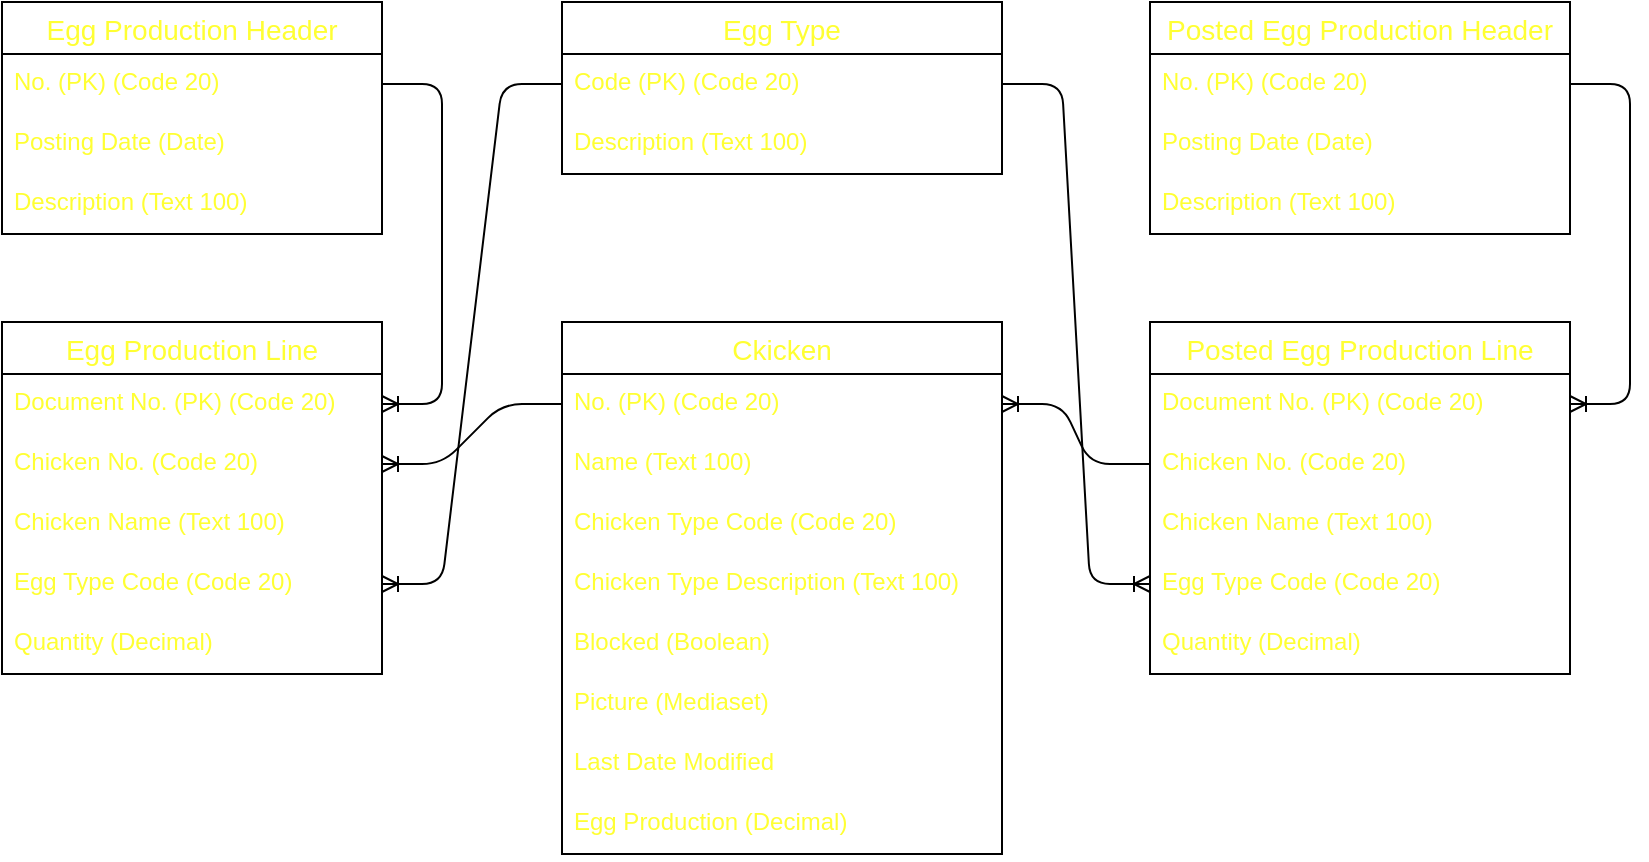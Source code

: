 <mxfile>
    <diagram id="JgEfWPWFk2_ITs_Sv2XW" name="Page-1">
        <mxGraphModel dx="1673" dy="679" grid="1" gridSize="10" guides="1" tooltips="1" connect="1" arrows="1" fold="1" page="1" pageScale="1" pageWidth="850" pageHeight="1100" math="0" shadow="0">
            <root>
                <mxCell id="0"/>
                <mxCell id="1" parent="0"/>
                <mxCell id="82" value="Egg Production Header" style="swimlane;fontStyle=0;childLayout=stackLayout;horizontal=1;startSize=26;horizontalStack=0;resizeParent=1;resizeParentMax=0;resizeLast=0;collapsible=1;marginBottom=0;align=center;fontSize=14;fontColor=#FFFF33;" vertex="1" parent="1">
                    <mxGeometry x="-240" y="130" width="190" height="116" as="geometry">
                        <mxRectangle x="-240" y="130" width="190" height="30" as="alternateBounds"/>
                    </mxGeometry>
                </mxCell>
                <mxCell id="83" value="No. (PK) (Code 20)" style="text;strokeColor=none;fillColor=none;spacingLeft=4;spacingRight=4;overflow=hidden;rotatable=0;points=[[0,0.5],[1,0.5]];portConstraint=eastwest;fontSize=12;fontColor=#FFFF33;" vertex="1" parent="82">
                    <mxGeometry y="26" width="190" height="30" as="geometry"/>
                </mxCell>
                <mxCell id="84" value="Posting Date (Date)" style="text;strokeColor=none;fillColor=none;spacingLeft=4;spacingRight=4;overflow=hidden;rotatable=0;points=[[0,0.5],[1,0.5]];portConstraint=eastwest;fontSize=12;fontColor=#FFFF33;" vertex="1" parent="82">
                    <mxGeometry y="56" width="190" height="30" as="geometry"/>
                </mxCell>
                <mxCell id="85" value="Description (Text 100)" style="text;strokeColor=none;fillColor=none;spacingLeft=4;spacingRight=4;overflow=hidden;rotatable=0;points=[[0,0.5],[1,0.5]];portConstraint=eastwest;fontSize=12;fontColor=#FFFF33;" vertex="1" parent="82">
                    <mxGeometry y="86" width="190" height="30" as="geometry"/>
                </mxCell>
                <mxCell id="88" value="Egg Production Line" style="swimlane;fontStyle=0;childLayout=stackLayout;horizontal=1;startSize=26;horizontalStack=0;resizeParent=1;resizeParentMax=0;resizeLast=0;collapsible=1;marginBottom=0;align=center;fontSize=14;fontColor=#FFFF33;" vertex="1" parent="1">
                    <mxGeometry x="-240" y="290" width="190" height="176" as="geometry"/>
                </mxCell>
                <mxCell id="89" value="Document No. (PK) (Code 20)" style="text;strokeColor=none;fillColor=none;spacingLeft=4;spacingRight=4;overflow=hidden;rotatable=0;points=[[0,0.5],[1,0.5]];portConstraint=eastwest;fontSize=12;fontColor=#FFFF33;" vertex="1" parent="88">
                    <mxGeometry y="26" width="190" height="30" as="geometry"/>
                </mxCell>
                <mxCell id="90" value="Chicken No. (Code 20)" style="text;strokeColor=none;fillColor=none;spacingLeft=4;spacingRight=4;overflow=hidden;rotatable=0;points=[[0,0.5],[1,0.5]];portConstraint=eastwest;fontSize=12;fontColor=#FFFF33;" vertex="1" parent="88">
                    <mxGeometry y="56" width="190" height="30" as="geometry"/>
                </mxCell>
                <mxCell id="91" value="Chicken Name (Text 100)" style="text;strokeColor=none;fillColor=none;spacingLeft=4;spacingRight=4;overflow=hidden;rotatable=0;points=[[0,0.5],[1,0.5]];portConstraint=eastwest;fontSize=12;fontColor=#FFFF33;" vertex="1" parent="88">
                    <mxGeometry y="86" width="190" height="30" as="geometry"/>
                </mxCell>
                <mxCell id="92" value="Egg Type Code (Code 20)" style="text;strokeColor=none;fillColor=none;spacingLeft=4;spacingRight=4;overflow=hidden;rotatable=0;points=[[0,0.5],[1,0.5]];portConstraint=eastwest;fontSize=12;fontColor=#FFFF33;" vertex="1" parent="88">
                    <mxGeometry y="116" width="190" height="30" as="geometry"/>
                </mxCell>
                <mxCell id="117" value="Quantity (Decimal)" style="text;strokeColor=none;fillColor=none;spacingLeft=4;spacingRight=4;overflow=hidden;rotatable=0;points=[[0,0.5],[1,0.5]];portConstraint=eastwest;fontSize=12;fontColor=#FFFF33;" vertex="1" parent="88">
                    <mxGeometry y="146" width="190" height="30" as="geometry"/>
                </mxCell>
                <mxCell id="94" value="Ckicken" style="swimlane;fontStyle=0;childLayout=stackLayout;horizontal=1;startSize=26;horizontalStack=0;resizeParent=1;resizeParentMax=0;resizeLast=0;collapsible=1;marginBottom=0;align=center;fontSize=14;fontColor=#FFFF33;" vertex="1" parent="1">
                    <mxGeometry x="40" y="290" width="220" height="266" as="geometry">
                        <mxRectangle x="-240" y="130" width="190" height="30" as="alternateBounds"/>
                    </mxGeometry>
                </mxCell>
                <mxCell id="95" value="No. (PK) (Code 20)" style="text;strokeColor=none;fillColor=none;spacingLeft=4;spacingRight=4;overflow=hidden;rotatable=0;points=[[0,0.5],[1,0.5]];portConstraint=eastwest;fontSize=12;fontColor=#FFFF33;" vertex="1" parent="94">
                    <mxGeometry y="26" width="220" height="30" as="geometry"/>
                </mxCell>
                <mxCell id="97" value="Name (Text 100)" style="text;strokeColor=none;fillColor=none;spacingLeft=4;spacingRight=4;overflow=hidden;rotatable=0;points=[[0,0.5],[1,0.5]];portConstraint=eastwest;fontSize=12;fontColor=#FFFF33;" vertex="1" parent="94">
                    <mxGeometry y="56" width="220" height="30" as="geometry"/>
                </mxCell>
                <mxCell id="124" value="Chicken Type Code (Code 20)" style="text;strokeColor=none;fillColor=none;spacingLeft=4;spacingRight=4;overflow=hidden;rotatable=0;points=[[0,0.5],[1,0.5]];portConstraint=eastwest;fontSize=12;fontColor=#FFFF33;" vertex="1" parent="94">
                    <mxGeometry y="86" width="220" height="30" as="geometry"/>
                </mxCell>
                <mxCell id="125" value="Chicken Type Description (Text 100)" style="text;strokeColor=none;fillColor=none;spacingLeft=4;spacingRight=4;overflow=hidden;rotatable=0;points=[[0,0.5],[1,0.5]];portConstraint=eastwest;fontSize=12;fontColor=#FFFF33;" vertex="1" parent="94">
                    <mxGeometry y="116" width="220" height="30" as="geometry"/>
                </mxCell>
                <mxCell id="126" value="Blocked (Boolean)" style="text;strokeColor=none;fillColor=none;spacingLeft=4;spacingRight=4;overflow=hidden;rotatable=0;points=[[0,0.5],[1,0.5]];portConstraint=eastwest;fontSize=12;fontColor=#FFFF33;" vertex="1" parent="94">
                    <mxGeometry y="146" width="220" height="30" as="geometry"/>
                </mxCell>
                <mxCell id="127" value="Picture (Mediaset)" style="text;strokeColor=none;fillColor=none;spacingLeft=4;spacingRight=4;overflow=hidden;rotatable=0;points=[[0,0.5],[1,0.5]];portConstraint=eastwest;fontSize=12;fontColor=#FFFF33;" vertex="1" parent="94">
                    <mxGeometry y="176" width="220" height="30" as="geometry"/>
                </mxCell>
                <mxCell id="128" value="Last Date Modified" style="text;strokeColor=none;fillColor=none;spacingLeft=4;spacingRight=4;overflow=hidden;rotatable=0;points=[[0,0.5],[1,0.5]];portConstraint=eastwest;fontSize=12;fontColor=#FFFF33;" vertex="1" parent="94">
                    <mxGeometry y="206" width="220" height="30" as="geometry"/>
                </mxCell>
                <mxCell id="98" value="Egg Production (Decimal)" style="text;strokeColor=none;fillColor=none;spacingLeft=4;spacingRight=4;overflow=hidden;rotatable=0;points=[[0,0.5],[1,0.5]];portConstraint=eastwest;fontSize=12;fontColor=#FFFF33;" vertex="1" parent="94">
                    <mxGeometry y="236" width="220" height="30" as="geometry"/>
                </mxCell>
                <mxCell id="100" value="" style="edgeStyle=entityRelationEdgeStyle;fontSize=12;html=1;endArrow=ERoneToMany;fontColor=#FFFF33;" edge="1" parent="1" source="95" target="90">
                    <mxGeometry width="100" height="100" relative="1" as="geometry">
                        <mxPoint x="-20" y="420" as="sourcePoint"/>
                        <mxPoint x="80" y="320" as="targetPoint"/>
                    </mxGeometry>
                </mxCell>
                <mxCell id="101" value="" style="edgeStyle=entityRelationEdgeStyle;fontSize=12;html=1;endArrow=ERoneToMany;fontColor=#FFFF33;" edge="1" parent="1" source="83" target="89">
                    <mxGeometry width="100" height="100" relative="1" as="geometry">
                        <mxPoint x="-20" y="420" as="sourcePoint"/>
                        <mxPoint x="80" y="320" as="targetPoint"/>
                    </mxGeometry>
                </mxCell>
                <mxCell id="102" value="Posted Egg Production Header" style="swimlane;fontStyle=0;childLayout=stackLayout;horizontal=1;startSize=26;horizontalStack=0;resizeParent=1;resizeParentMax=0;resizeLast=0;collapsible=1;marginBottom=0;align=center;fontSize=14;fontColor=#FFFF33;" vertex="1" parent="1">
                    <mxGeometry x="334" y="130" width="210" height="116" as="geometry">
                        <mxRectangle x="-240" y="130" width="190" height="30" as="alternateBounds"/>
                    </mxGeometry>
                </mxCell>
                <mxCell id="103" value="No. (PK) (Code 20)" style="text;strokeColor=none;fillColor=none;spacingLeft=4;spacingRight=4;overflow=hidden;rotatable=0;points=[[0,0.5],[1,0.5]];portConstraint=eastwest;fontSize=12;fontColor=#FFFF33;" vertex="1" parent="102">
                    <mxGeometry y="26" width="210" height="30" as="geometry"/>
                </mxCell>
                <mxCell id="104" value="Posting Date (Date)" style="text;strokeColor=none;fillColor=none;spacingLeft=4;spacingRight=4;overflow=hidden;rotatable=0;points=[[0,0.5],[1,0.5]];portConstraint=eastwest;fontSize=12;fontColor=#FFFF33;" vertex="1" parent="102">
                    <mxGeometry y="56" width="210" height="30" as="geometry"/>
                </mxCell>
                <mxCell id="105" value="Description (Text 100)" style="text;strokeColor=none;fillColor=none;spacingLeft=4;spacingRight=4;overflow=hidden;rotatable=0;points=[[0,0.5],[1,0.5]];portConstraint=eastwest;fontSize=12;fontColor=#FFFF33;" vertex="1" parent="102">
                    <mxGeometry y="86" width="210" height="30" as="geometry"/>
                </mxCell>
                <mxCell id="106" value="Posted Egg Production Line" style="swimlane;fontStyle=0;childLayout=stackLayout;horizontal=1;startSize=26;horizontalStack=0;resizeParent=1;resizeParentMax=0;resizeLast=0;collapsible=1;marginBottom=0;align=center;fontSize=14;fontColor=#FFFF33;" vertex="1" parent="1">
                    <mxGeometry x="334" y="290" width="210" height="176" as="geometry"/>
                </mxCell>
                <mxCell id="107" value="Document No. (PK) (Code 20)" style="text;strokeColor=none;fillColor=none;spacingLeft=4;spacingRight=4;overflow=hidden;rotatable=0;points=[[0,0.5],[1,0.5]];portConstraint=eastwest;fontSize=12;fontColor=#FFFF33;" vertex="1" parent="106">
                    <mxGeometry y="26" width="210" height="30" as="geometry"/>
                </mxCell>
                <mxCell id="108" value="Chicken No. (Code 20)" style="text;strokeColor=none;fillColor=none;spacingLeft=4;spacingRight=4;overflow=hidden;rotatable=0;points=[[0,0.5],[1,0.5]];portConstraint=eastwest;fontSize=12;fontColor=#FFFF33;" vertex="1" parent="106">
                    <mxGeometry y="56" width="210" height="30" as="geometry"/>
                </mxCell>
                <mxCell id="109" value="Chicken Name (Text 100)" style="text;strokeColor=none;fillColor=none;spacingLeft=4;spacingRight=4;overflow=hidden;rotatable=0;points=[[0,0.5],[1,0.5]];portConstraint=eastwest;fontSize=12;fontColor=#FFFF33;" vertex="1" parent="106">
                    <mxGeometry y="86" width="210" height="30" as="geometry"/>
                </mxCell>
                <mxCell id="120" value="Egg Type Code (Code 20)" style="text;strokeColor=none;fillColor=none;spacingLeft=4;spacingRight=4;overflow=hidden;rotatable=0;points=[[0,0.5],[1,0.5]];portConstraint=eastwest;fontSize=12;fontColor=#FFFF33;" vertex="1" parent="106">
                    <mxGeometry y="116" width="210" height="30" as="geometry"/>
                </mxCell>
                <mxCell id="110" value="Quantity (Decimal)" style="text;strokeColor=none;fillColor=none;spacingLeft=4;spacingRight=4;overflow=hidden;rotatable=0;points=[[0,0.5],[1,0.5]];portConstraint=eastwest;fontSize=12;fontColor=#FFFF33;" vertex="1" parent="106">
                    <mxGeometry y="146" width="210" height="30" as="geometry"/>
                </mxCell>
                <mxCell id="111" value="" style="edgeStyle=entityRelationEdgeStyle;fontSize=12;html=1;endArrow=ERoneToMany;fontColor=#FFFF33;" edge="1" parent="1" source="103" target="107">
                    <mxGeometry width="100" height="100" relative="1" as="geometry">
                        <mxPoint x="214" y="420" as="sourcePoint"/>
                        <mxPoint x="314" y="320" as="targetPoint"/>
                    </mxGeometry>
                </mxCell>
                <mxCell id="112" value="" style="edgeStyle=entityRelationEdgeStyle;fontSize=12;html=1;endArrow=ERoneToMany;fontColor=#FFFF33;" edge="1" parent="1" source="108" target="95">
                    <mxGeometry width="100" height="100" relative="1" as="geometry">
                        <mxPoint x="190" y="420" as="sourcePoint"/>
                        <mxPoint x="290" y="320" as="targetPoint"/>
                    </mxGeometry>
                </mxCell>
                <mxCell id="113" value="Egg Type" style="swimlane;fontStyle=0;childLayout=stackLayout;horizontal=1;startSize=26;horizontalStack=0;resizeParent=1;resizeParentMax=0;resizeLast=0;collapsible=1;marginBottom=0;align=center;fontSize=14;fontColor=#FFFF33;" vertex="1" parent="1">
                    <mxGeometry x="40" y="130" width="220" height="86" as="geometry">
                        <mxRectangle x="-240" y="130" width="190" height="30" as="alternateBounds"/>
                    </mxGeometry>
                </mxCell>
                <mxCell id="114" value="Code (PK) (Code 20)" style="text;strokeColor=none;fillColor=none;spacingLeft=4;spacingRight=4;overflow=hidden;rotatable=0;points=[[0,0.5],[1,0.5]];portConstraint=eastwest;fontSize=12;fontColor=#FFFF33;" vertex="1" parent="113">
                    <mxGeometry y="26" width="220" height="30" as="geometry"/>
                </mxCell>
                <mxCell id="115" value="Description (Text 100)" style="text;strokeColor=none;fillColor=none;spacingLeft=4;spacingRight=4;overflow=hidden;rotatable=0;points=[[0,0.5],[1,0.5]];portConstraint=eastwest;fontSize=12;fontColor=#FFFF33;" vertex="1" parent="113">
                    <mxGeometry y="56" width="220" height="30" as="geometry"/>
                </mxCell>
                <mxCell id="118" value="" style="edgeStyle=entityRelationEdgeStyle;fontSize=12;html=1;endArrow=ERoneToMany;fontColor=#FFFF33;" edge="1" parent="1" source="114" target="92">
                    <mxGeometry width="100" height="100" relative="1" as="geometry">
                        <mxPoint x="100" y="390" as="sourcePoint"/>
                        <mxPoint x="-100" y="420" as="targetPoint"/>
                    </mxGeometry>
                </mxCell>
                <mxCell id="122" value="" style="edgeStyle=entityRelationEdgeStyle;fontSize=12;html=1;endArrow=ERoneToMany;fontColor=#FFFF33;entryX=0;entryY=0.5;entryDx=0;entryDy=0;exitX=1;exitY=0.5;exitDx=0;exitDy=0;" edge="1" parent="1" source="114" target="120">
                    <mxGeometry width="100" height="100" relative="1" as="geometry">
                        <mxPoint x="100" y="390" as="sourcePoint"/>
                        <mxPoint x="200" y="290" as="targetPoint"/>
                    </mxGeometry>
                </mxCell>
            </root>
        </mxGraphModel>
    </diagram>
</mxfile>